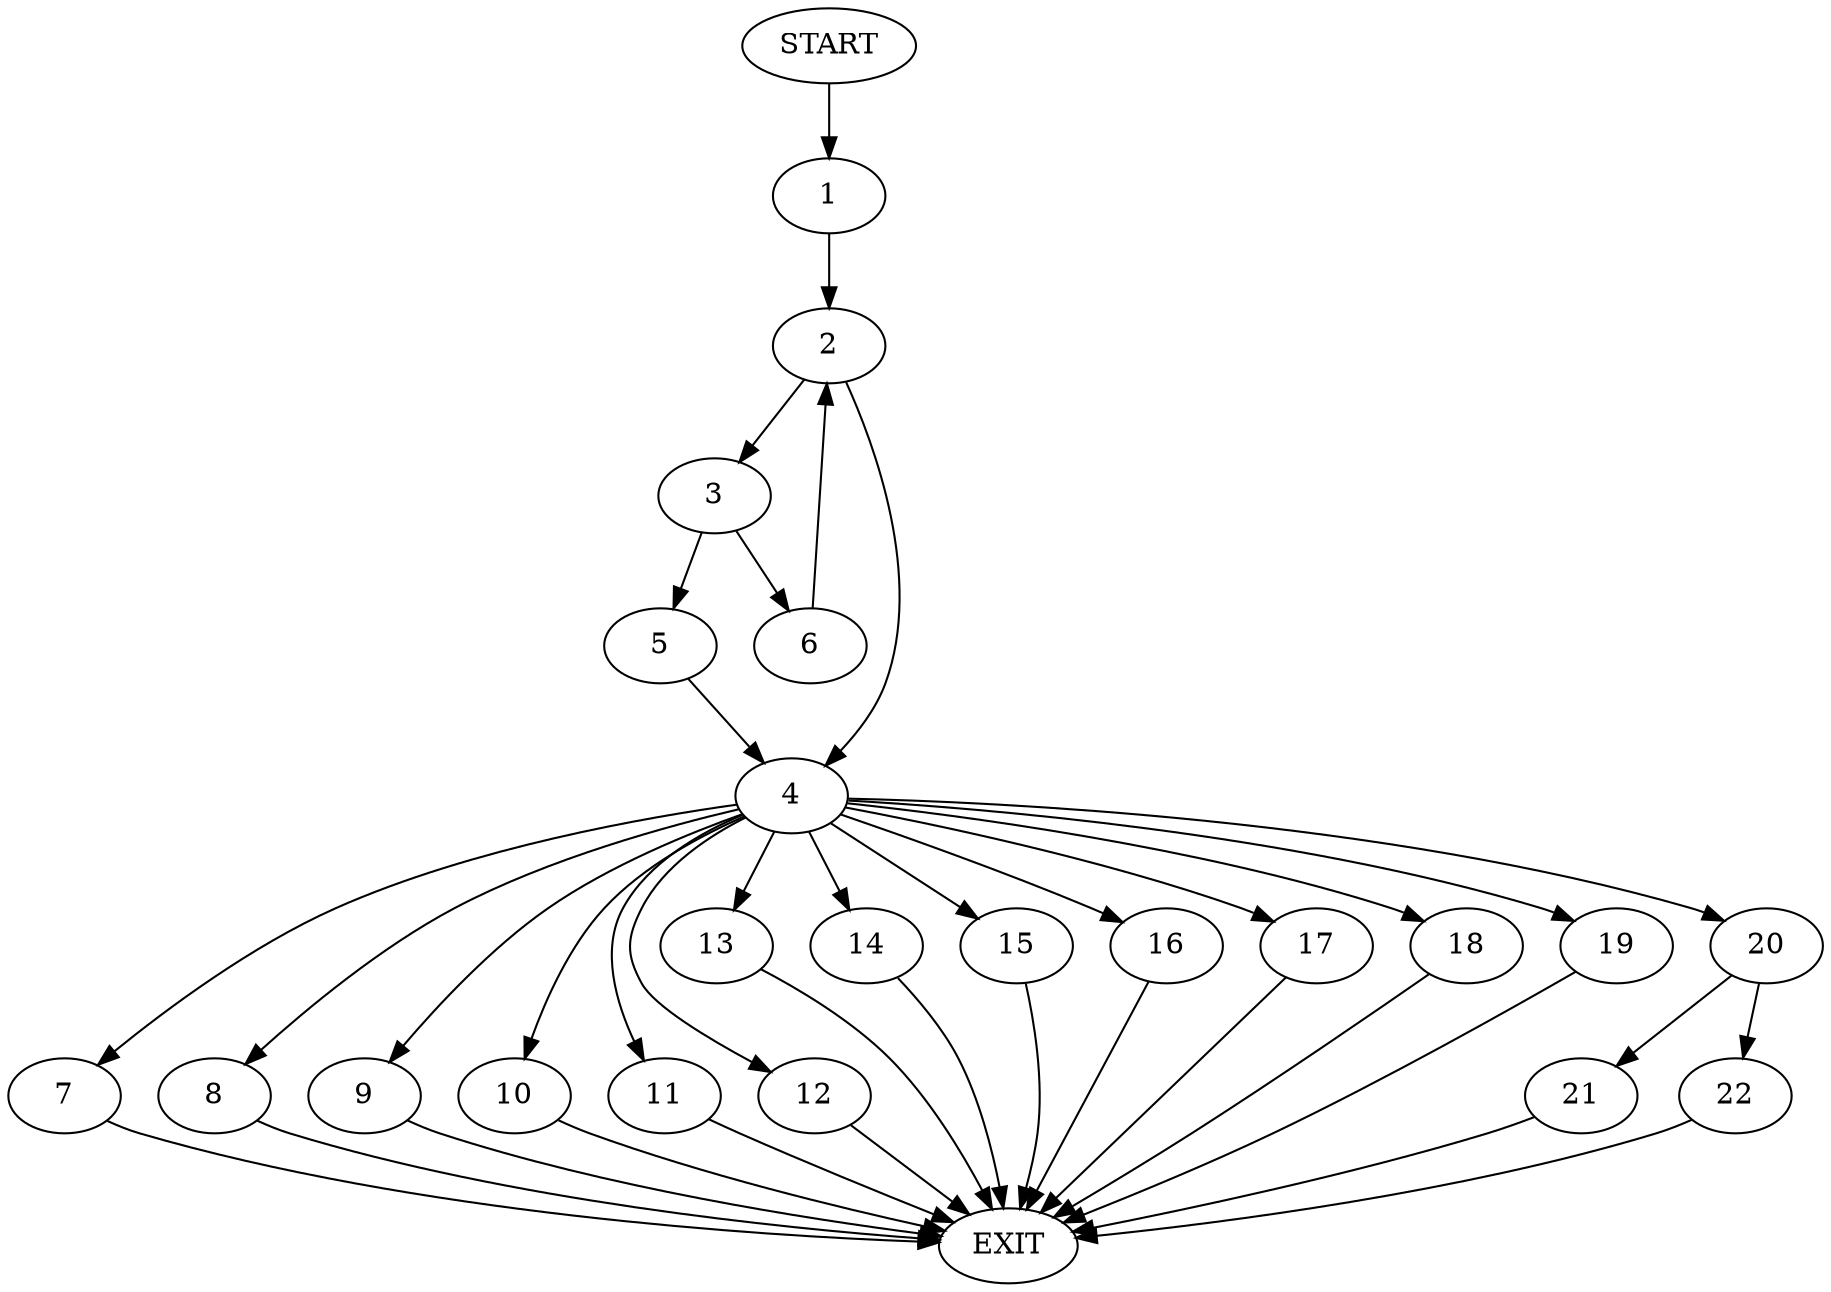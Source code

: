 digraph {
0 [label="START"]
23 [label="EXIT"]
0 -> 1
1 -> 2
2 -> 3
2 -> 4
3 -> 5
3 -> 6
4 -> 7
4 -> 8
4 -> 9
4 -> 10
4 -> 11
4 -> 12
4 -> 13
4 -> 14
4 -> 15
4 -> 16
4 -> 17
4 -> 18
4 -> 19
4 -> 20
5 -> 4
6 -> 2
9 -> 23
15 -> 23
13 -> 23
7 -> 23
11 -> 23
10 -> 23
8 -> 23
16 -> 23
14 -> 23
12 -> 23
18 -> 23
20 -> 21
20 -> 22
17 -> 23
19 -> 23
22 -> 23
21 -> 23
}
